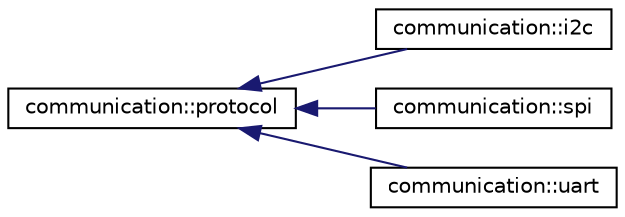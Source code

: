 digraph "Graphical Class Hierarchy"
{
  edge [fontname="Helvetica",fontsize="10",labelfontname="Helvetica",labelfontsize="10"];
  node [fontname="Helvetica",fontsize="10",shape=record];
  rankdir="LR";
  Node0 [label="communication::protocol",height=0.2,width=0.4,color="black", fillcolor="white", style="filled",URL="$classcommunication_1_1protocol.html",tooltip="Abstract protocol class. "];
  Node0 -> Node1 [dir="back",color="midnightblue",fontsize="10",style="solid",fontname="Helvetica"];
  Node1 [label="communication::i2c",height=0.2,width=0.4,color="black", fillcolor="white", style="filled",URL="$classcommunication_1_1i2c.html",tooltip="i2c implementation of the abstract protocol class "];
  Node0 -> Node2 [dir="back",color="midnightblue",fontsize="10",style="solid",fontname="Helvetica"];
  Node2 [label="communication::spi",height=0.2,width=0.4,color="black", fillcolor="white", style="filled",URL="$classcommunication_1_1spi.html",tooltip="spi implementation of the abstract protocol class "];
  Node0 -> Node3 [dir="back",color="midnightblue",fontsize="10",style="solid",fontname="Helvetica"];
  Node3 [label="communication::uart",height=0.2,width=0.4,color="black", fillcolor="white", style="filled",URL="$classcommunication_1_1uart.html",tooltip="Hardware UART implementation of the abstract protocol class. "];
}
